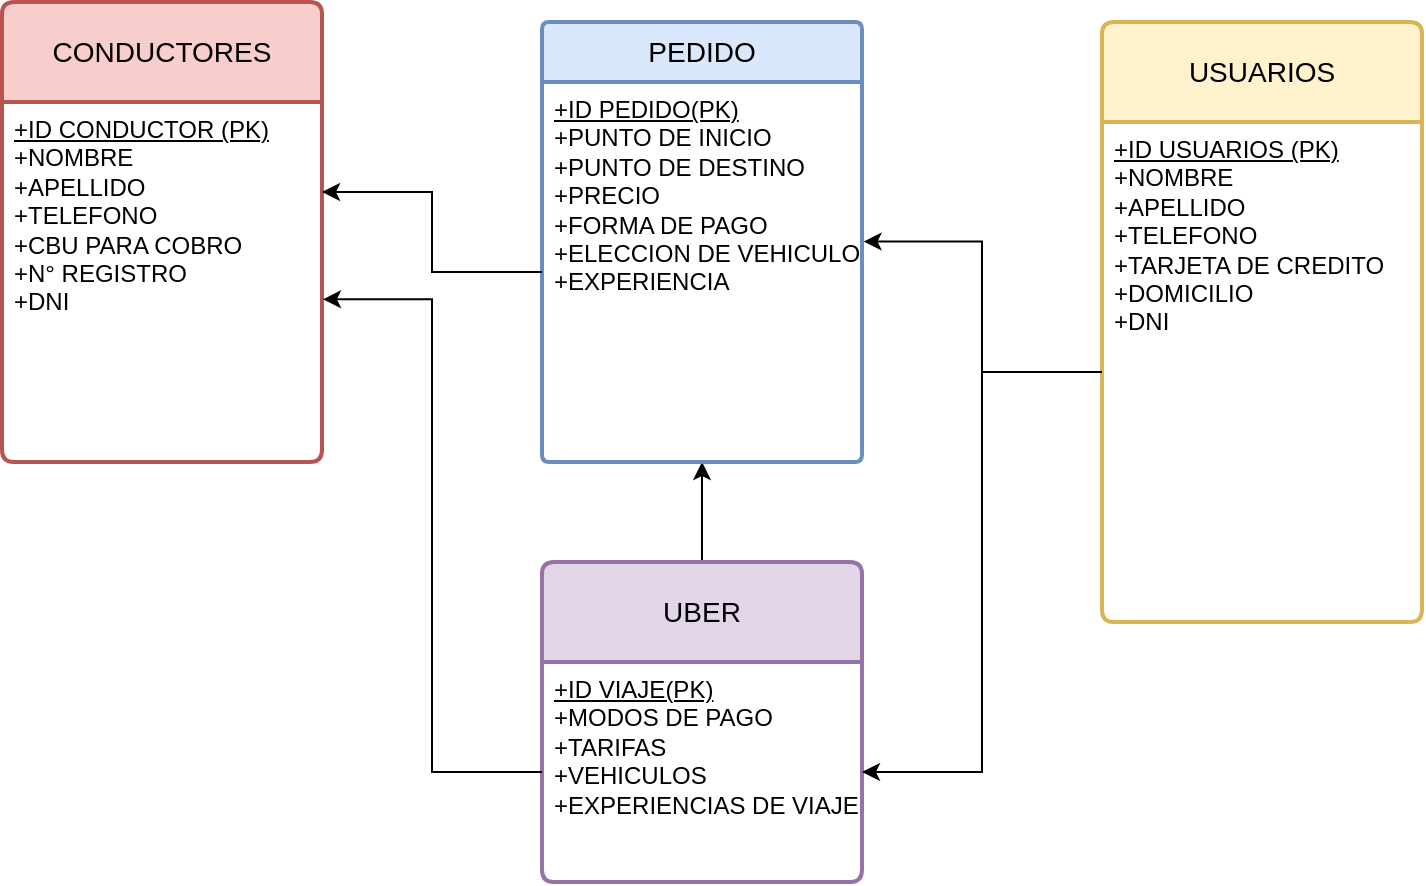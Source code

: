 <mxfile version="21.3.2" type="device">
  <diagram id="R2lEEEUBdFMjLlhIrx00" name="Page-1">
    <mxGraphModel dx="1050" dy="549" grid="1" gridSize="10" guides="1" tooltips="1" connect="1" arrows="1" fold="1" page="1" pageScale="1" pageWidth="850" pageHeight="1100" math="0" shadow="0" extFonts="Permanent Marker^https://fonts.googleapis.com/css?family=Permanent+Marker">
      <root>
        <mxCell id="0" />
        <mxCell id="1" parent="0" />
        <mxCell id="EdimIFqrXORCIEAZpclX-37" style="edgeStyle=orthogonalEdgeStyle;rounded=0;orthogonalLoop=1;jettySize=auto;html=1;entryX=0.5;entryY=1;entryDx=0;entryDy=0;" parent="1" source="EdimIFqrXORCIEAZpclX-1" target="EdimIFqrXORCIEAZpclX-30" edge="1">
          <mxGeometry relative="1" as="geometry" />
        </mxCell>
        <mxCell id="EdimIFqrXORCIEAZpclX-38" style="edgeStyle=orthogonalEdgeStyle;rounded=0;orthogonalLoop=1;jettySize=auto;html=1;exitX=0.5;exitY=0;exitDx=0;exitDy=0;" parent="1" source="EdimIFqrXORCIEAZpclX-1" edge="1">
          <mxGeometry relative="1" as="geometry">
            <mxPoint x="430" y="290" as="targetPoint" />
          </mxGeometry>
        </mxCell>
        <mxCell id="EdimIFqrXORCIEAZpclX-1" value="UBER" style="swimlane;childLayout=stackLayout;horizontal=1;startSize=50;horizontalStack=0;rounded=1;fontSize=14;fontStyle=0;strokeWidth=2;resizeParent=0;resizeLast=1;shadow=0;dashed=0;align=center;arcSize=4;whiteSpace=wrap;html=1;fillColor=#e1d5e7;strokeColor=#9673a6;" parent="1" vertex="1">
          <mxGeometry x="350" y="290" width="160" height="160" as="geometry">
            <mxRectangle x="60" y="50" width="80" height="50" as="alternateBounds" />
          </mxGeometry>
        </mxCell>
        <mxCell id="EdimIFqrXORCIEAZpclX-2" value="&lt;u&gt;+ID VIAJE(PK)&lt;br&gt;&lt;/u&gt;+MODOS DE PAGO&lt;br&gt;+TARIFAS&lt;br&gt;+VEHICULOS&lt;br&gt;+EXPERIENCIAS DE VIAJE" style="align=left;strokeColor=none;fillColor=none;spacingLeft=4;fontSize=12;verticalAlign=top;resizable=0;rotatable=0;part=1;html=1;" parent="EdimIFqrXORCIEAZpclX-1" vertex="1">
          <mxGeometry y="50" width="160" height="110" as="geometry" />
        </mxCell>
        <mxCell id="EdimIFqrXORCIEAZpclX-6" value="CONDUCTORES" style="swimlane;childLayout=stackLayout;horizontal=1;startSize=50;horizontalStack=0;rounded=1;fontSize=14;fontStyle=0;strokeWidth=2;resizeParent=0;resizeLast=1;shadow=0;dashed=0;align=center;arcSize=4;whiteSpace=wrap;html=1;fillColor=#f8cecc;strokeColor=#b85450;" parent="1" vertex="1">
          <mxGeometry x="80" y="10" width="160" height="230" as="geometry" />
        </mxCell>
        <mxCell id="EdimIFqrXORCIEAZpclX-7" value="&lt;u&gt;+ID CONDUCTOR (PK)&lt;br&gt;&lt;/u&gt;+NOMBRE&lt;br&gt;+APELLIDO&lt;br&gt;+TELEFONO&lt;br&gt;+CBU PARA COBRO&lt;br&gt;+N° REGISTRO&lt;br&gt;+DNI" style="align=left;strokeColor=none;fillColor=none;spacingLeft=4;fontSize=12;verticalAlign=top;resizable=0;rotatable=0;part=1;html=1;" parent="EdimIFqrXORCIEAZpclX-6" vertex="1">
          <mxGeometry y="50" width="160" height="180" as="geometry" />
        </mxCell>
        <mxCell id="EdimIFqrXORCIEAZpclX-11" value="USUARIOS" style="swimlane;childLayout=stackLayout;horizontal=1;startSize=50;horizontalStack=0;rounded=1;fontSize=14;fontStyle=0;strokeWidth=2;resizeParent=0;resizeLast=1;shadow=0;dashed=0;align=center;arcSize=4;whiteSpace=wrap;html=1;fillColor=#fff2cc;strokeColor=#d6b656;" parent="1" vertex="1">
          <mxGeometry x="630" y="20" width="160" height="300" as="geometry" />
        </mxCell>
        <mxCell id="EdimIFqrXORCIEAZpclX-12" value="&lt;u&gt;+ID USUARIOS (PK)&lt;br&gt;&lt;/u&gt;+NOMBRE&lt;br&gt;+APELLIDO&lt;br&gt;+TELEFONO&lt;br&gt;+TARJETA DE CREDITO&lt;br&gt;+DOMICILIO&lt;br&gt;+DNI" style="align=left;strokeColor=none;fillColor=none;spacingLeft=4;fontSize=12;verticalAlign=top;resizable=0;rotatable=0;part=1;html=1;" parent="EdimIFqrXORCIEAZpclX-11" vertex="1">
          <mxGeometry y="50" width="160" height="250" as="geometry" />
        </mxCell>
        <mxCell id="EdimIFqrXORCIEAZpclX-29" value="PEDIDO" style="swimlane;childLayout=stackLayout;horizontal=1;startSize=30;horizontalStack=0;rounded=1;fontSize=14;fontStyle=0;strokeWidth=2;resizeParent=0;resizeLast=1;shadow=0;dashed=0;align=center;arcSize=4;whiteSpace=wrap;html=1;fillColor=#dae8fc;strokeColor=#6c8ebf;" parent="1" vertex="1">
          <mxGeometry x="350" y="20" width="160" height="220" as="geometry" />
        </mxCell>
        <mxCell id="EdimIFqrXORCIEAZpclX-30" value="&lt;u&gt;+ID PEDIDO(PK)&lt;br&gt;&lt;/u&gt;+PUNTO DE INICIO&lt;br&gt;+PUNTO DE DESTINO&lt;br&gt;+PRECIO&lt;br&gt;+FORMA DE PAGO&lt;br&gt;+ELECCION DE VEHICULO&lt;br&gt;+EXPERIENCIA" style="align=left;strokeColor=none;fillColor=none;spacingLeft=4;fontSize=12;verticalAlign=top;resizable=0;rotatable=0;part=1;html=1;" parent="EdimIFqrXORCIEAZpclX-29" vertex="1">
          <mxGeometry y="30" width="160" height="190" as="geometry" />
        </mxCell>
        <mxCell id="EdimIFqrXORCIEAZpclX-33" style="edgeStyle=orthogonalEdgeStyle;rounded=0;orthogonalLoop=1;jettySize=auto;html=1;entryX=1.005;entryY=0.42;entryDx=0;entryDy=0;entryPerimeter=0;" parent="1" source="EdimIFqrXORCIEAZpclX-12" target="EdimIFqrXORCIEAZpclX-30" edge="1">
          <mxGeometry relative="1" as="geometry" />
        </mxCell>
        <mxCell id="EdimIFqrXORCIEAZpclX-34" style="edgeStyle=orthogonalEdgeStyle;rounded=0;orthogonalLoop=1;jettySize=auto;html=1;entryX=1;entryY=0.5;entryDx=0;entryDy=0;" parent="1" source="EdimIFqrXORCIEAZpclX-12" target="EdimIFqrXORCIEAZpclX-2" edge="1">
          <mxGeometry relative="1" as="geometry" />
        </mxCell>
        <mxCell id="EdimIFqrXORCIEAZpclX-35" style="edgeStyle=orthogonalEdgeStyle;rounded=0;orthogonalLoop=1;jettySize=auto;html=1;entryX=1.003;entryY=0.548;entryDx=0;entryDy=0;entryPerimeter=0;" parent="1" source="EdimIFqrXORCIEAZpclX-2" target="EdimIFqrXORCIEAZpclX-7" edge="1">
          <mxGeometry relative="1" as="geometry" />
        </mxCell>
        <mxCell id="EdimIFqrXORCIEAZpclX-36" style="edgeStyle=orthogonalEdgeStyle;rounded=0;orthogonalLoop=1;jettySize=auto;html=1;entryX=1;entryY=0.25;entryDx=0;entryDy=0;" parent="1" source="EdimIFqrXORCIEAZpclX-30" target="EdimIFqrXORCIEAZpclX-7" edge="1">
          <mxGeometry relative="1" as="geometry" />
        </mxCell>
      </root>
    </mxGraphModel>
  </diagram>
</mxfile>
